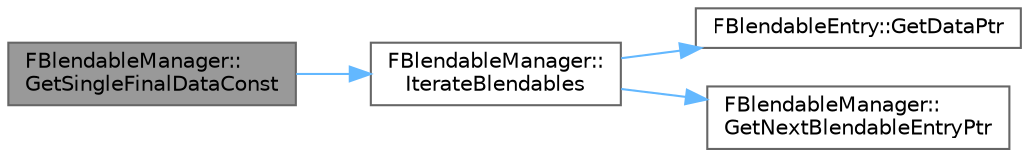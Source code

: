 digraph "FBlendableManager::GetSingleFinalDataConst"
{
 // INTERACTIVE_SVG=YES
 // LATEX_PDF_SIZE
  bgcolor="transparent";
  edge [fontname=Helvetica,fontsize=10,labelfontname=Helvetica,labelfontsize=10];
  node [fontname=Helvetica,fontsize=10,shape=box,height=0.2,width=0.4];
  rankdir="LR";
  Node1 [id="Node000001",label="FBlendableManager::\lGetSingleFinalDataConst",height=0.2,width=0.4,color="gray40", fillcolor="grey60", style="filled", fontcolor="black",tooltip=" "];
  Node1 -> Node2 [id="edge1_Node000001_Node000002",color="steelblue1",style="solid",tooltip=" "];
  Node2 [id="Node000002",label="FBlendableManager::\lIterateBlendables",height=0.2,width=0.4,color="grey40", fillcolor="white", style="filled",URL="$d1/d69/classFBlendableManager.html#a1e7d6968f4edceda3a2b663495f88609",tooltip=" "];
  Node2 -> Node3 [id="edge2_Node000002_Node000003",color="steelblue1",style="solid",tooltip=" "];
  Node3 [id="Node000003",label="FBlendableEntry::GetDataPtr",height=0.2,width=0.4,color="grey40", fillcolor="white", style="filled",URL="$d4/d63/structFBlendableEntry.html#a6c740471a9ceb7a31efd45076d907fc7",tooltip=" "];
  Node2 -> Node4 [id="edge3_Node000002_Node000004",color="steelblue1",style="solid",tooltip=" "];
  Node4 [id="Node000004",label="FBlendableManager::\lGetNextBlendableEntryPtr",height=0.2,width=0.4,color="grey40", fillcolor="white", style="filled",URL="$d1/d69/classFBlendableManager.html#a0821bd7c03cb84eec6a9ee795f44ec80",tooltip=" "];
}
